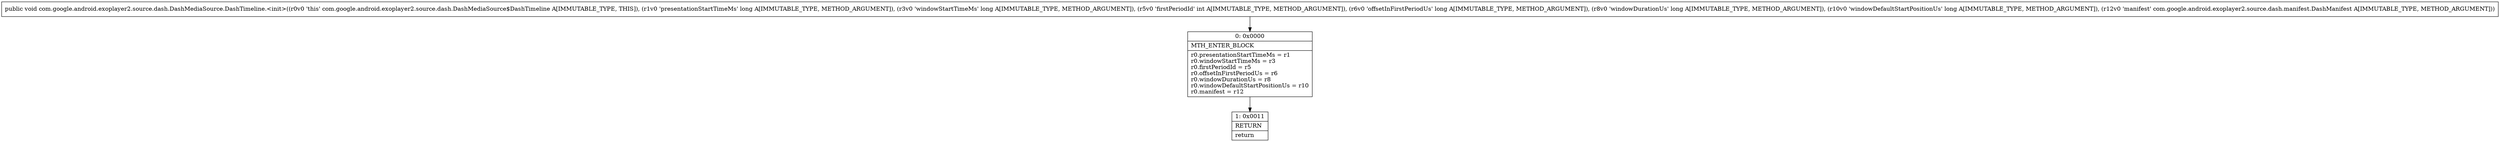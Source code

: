 digraph "CFG forcom.google.android.exoplayer2.source.dash.DashMediaSource.DashTimeline.\<init\>(JJIJJJLcom\/google\/android\/exoplayer2\/source\/dash\/manifest\/DashManifest;)V" {
Node_0 [shape=record,label="{0\:\ 0x0000|MTH_ENTER_BLOCK\l|r0.presentationStartTimeMs = r1\lr0.windowStartTimeMs = r3\lr0.firstPeriodId = r5\lr0.offsetInFirstPeriodUs = r6\lr0.windowDurationUs = r8\lr0.windowDefaultStartPositionUs = r10\lr0.manifest = r12\l}"];
Node_1 [shape=record,label="{1\:\ 0x0011|RETURN\l|return\l}"];
MethodNode[shape=record,label="{public void com.google.android.exoplayer2.source.dash.DashMediaSource.DashTimeline.\<init\>((r0v0 'this' com.google.android.exoplayer2.source.dash.DashMediaSource$DashTimeline A[IMMUTABLE_TYPE, THIS]), (r1v0 'presentationStartTimeMs' long A[IMMUTABLE_TYPE, METHOD_ARGUMENT]), (r3v0 'windowStartTimeMs' long A[IMMUTABLE_TYPE, METHOD_ARGUMENT]), (r5v0 'firstPeriodId' int A[IMMUTABLE_TYPE, METHOD_ARGUMENT]), (r6v0 'offsetInFirstPeriodUs' long A[IMMUTABLE_TYPE, METHOD_ARGUMENT]), (r8v0 'windowDurationUs' long A[IMMUTABLE_TYPE, METHOD_ARGUMENT]), (r10v0 'windowDefaultStartPositionUs' long A[IMMUTABLE_TYPE, METHOD_ARGUMENT]), (r12v0 'manifest' com.google.android.exoplayer2.source.dash.manifest.DashManifest A[IMMUTABLE_TYPE, METHOD_ARGUMENT])) }"];
MethodNode -> Node_0;
Node_0 -> Node_1;
}

